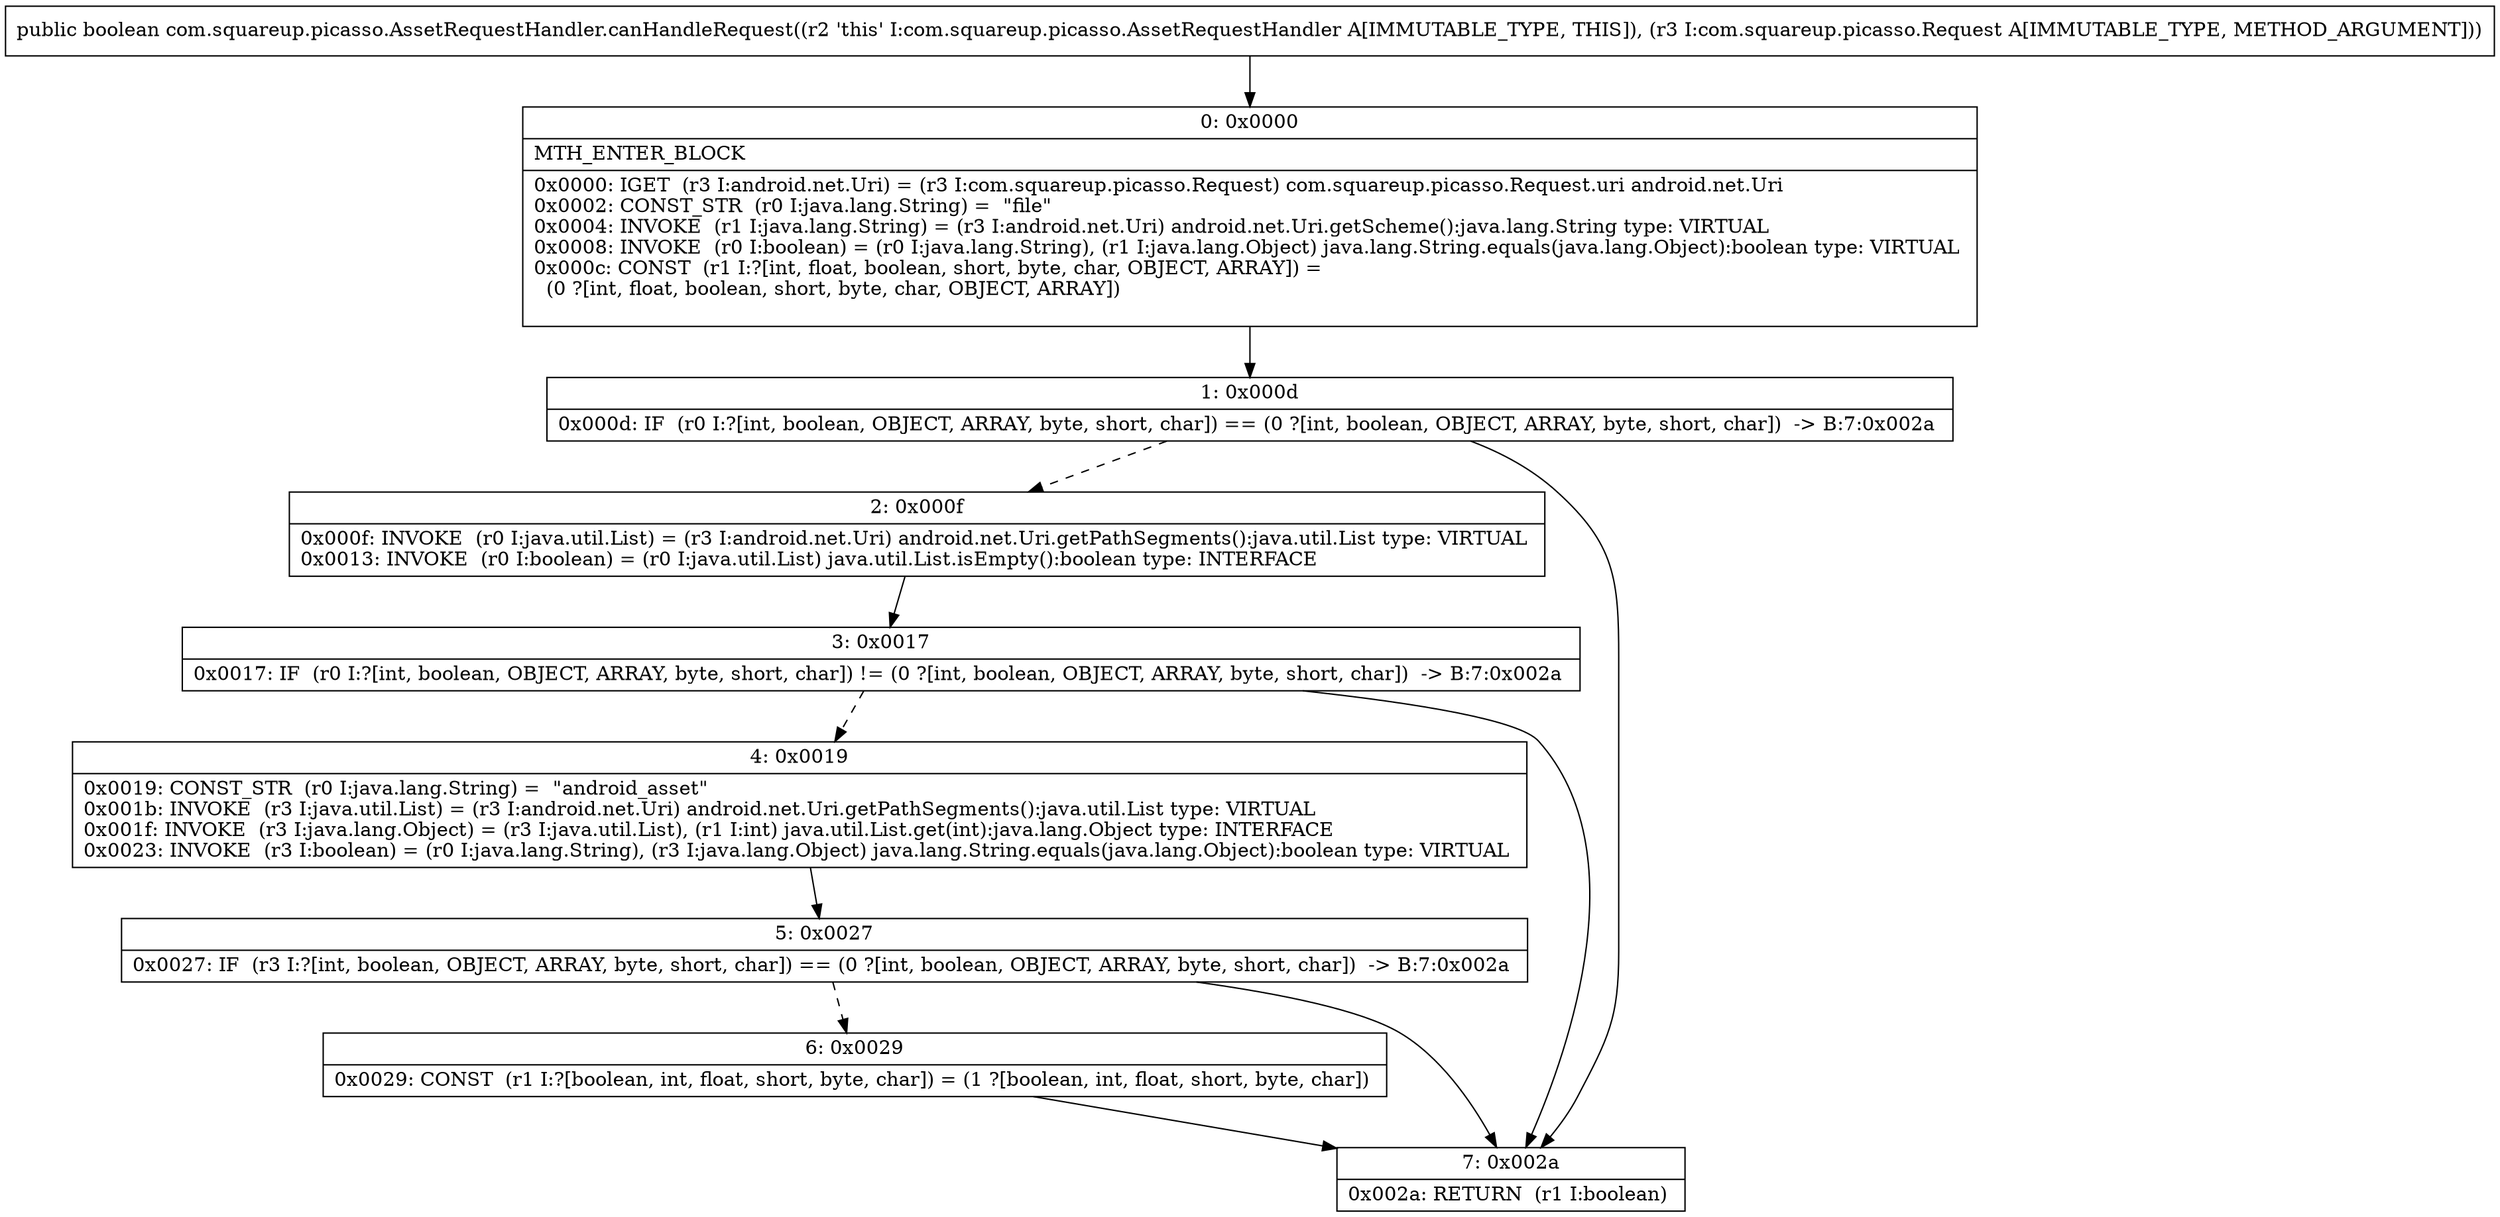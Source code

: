 digraph "CFG forcom.squareup.picasso.AssetRequestHandler.canHandleRequest(Lcom\/squareup\/picasso\/Request;)Z" {
Node_0 [shape=record,label="{0\:\ 0x0000|MTH_ENTER_BLOCK\l|0x0000: IGET  (r3 I:android.net.Uri) = (r3 I:com.squareup.picasso.Request) com.squareup.picasso.Request.uri android.net.Uri \l0x0002: CONST_STR  (r0 I:java.lang.String) =  \"file\" \l0x0004: INVOKE  (r1 I:java.lang.String) = (r3 I:android.net.Uri) android.net.Uri.getScheme():java.lang.String type: VIRTUAL \l0x0008: INVOKE  (r0 I:boolean) = (r0 I:java.lang.String), (r1 I:java.lang.Object) java.lang.String.equals(java.lang.Object):boolean type: VIRTUAL \l0x000c: CONST  (r1 I:?[int, float, boolean, short, byte, char, OBJECT, ARRAY]) = \l  (0 ?[int, float, boolean, short, byte, char, OBJECT, ARRAY])\l \l}"];
Node_1 [shape=record,label="{1\:\ 0x000d|0x000d: IF  (r0 I:?[int, boolean, OBJECT, ARRAY, byte, short, char]) == (0 ?[int, boolean, OBJECT, ARRAY, byte, short, char])  \-\> B:7:0x002a \l}"];
Node_2 [shape=record,label="{2\:\ 0x000f|0x000f: INVOKE  (r0 I:java.util.List) = (r3 I:android.net.Uri) android.net.Uri.getPathSegments():java.util.List type: VIRTUAL \l0x0013: INVOKE  (r0 I:boolean) = (r0 I:java.util.List) java.util.List.isEmpty():boolean type: INTERFACE \l}"];
Node_3 [shape=record,label="{3\:\ 0x0017|0x0017: IF  (r0 I:?[int, boolean, OBJECT, ARRAY, byte, short, char]) != (0 ?[int, boolean, OBJECT, ARRAY, byte, short, char])  \-\> B:7:0x002a \l}"];
Node_4 [shape=record,label="{4\:\ 0x0019|0x0019: CONST_STR  (r0 I:java.lang.String) =  \"android_asset\" \l0x001b: INVOKE  (r3 I:java.util.List) = (r3 I:android.net.Uri) android.net.Uri.getPathSegments():java.util.List type: VIRTUAL \l0x001f: INVOKE  (r3 I:java.lang.Object) = (r3 I:java.util.List), (r1 I:int) java.util.List.get(int):java.lang.Object type: INTERFACE \l0x0023: INVOKE  (r3 I:boolean) = (r0 I:java.lang.String), (r3 I:java.lang.Object) java.lang.String.equals(java.lang.Object):boolean type: VIRTUAL \l}"];
Node_5 [shape=record,label="{5\:\ 0x0027|0x0027: IF  (r3 I:?[int, boolean, OBJECT, ARRAY, byte, short, char]) == (0 ?[int, boolean, OBJECT, ARRAY, byte, short, char])  \-\> B:7:0x002a \l}"];
Node_6 [shape=record,label="{6\:\ 0x0029|0x0029: CONST  (r1 I:?[boolean, int, float, short, byte, char]) = (1 ?[boolean, int, float, short, byte, char]) \l}"];
Node_7 [shape=record,label="{7\:\ 0x002a|0x002a: RETURN  (r1 I:boolean) \l}"];
MethodNode[shape=record,label="{public boolean com.squareup.picasso.AssetRequestHandler.canHandleRequest((r2 'this' I:com.squareup.picasso.AssetRequestHandler A[IMMUTABLE_TYPE, THIS]), (r3 I:com.squareup.picasso.Request A[IMMUTABLE_TYPE, METHOD_ARGUMENT])) }"];
MethodNode -> Node_0;
Node_0 -> Node_1;
Node_1 -> Node_2[style=dashed];
Node_1 -> Node_7;
Node_2 -> Node_3;
Node_3 -> Node_4[style=dashed];
Node_3 -> Node_7;
Node_4 -> Node_5;
Node_5 -> Node_6[style=dashed];
Node_5 -> Node_7;
Node_6 -> Node_7;
}

